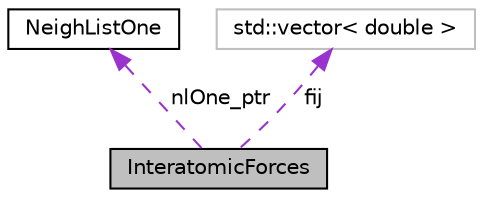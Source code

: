digraph "InteratomicForces"
{
  edge [fontname="Helvetica",fontsize="10",labelfontname="Helvetica",labelfontsize="10"];
  node [fontname="Helvetica",fontsize="10",shape=record];
  Node1 [label="InteratomicForces",height=0.2,width=0.4,color="black", fillcolor="grey75", style="filled", fontcolor="black"];
  Node2 -> Node1 [dir="back",color="darkorchid3",fontsize="10",style="dashed",label=" nlOne_ptr" ,fontname="Helvetica"];
  Node2 [label="NeighListOne",height=0.2,width=0.4,color="black", fillcolor="white", style="filled",URL="$structNeighListOne.html"];
  Node3 -> Node1 [dir="back",color="darkorchid3",fontsize="10",style="dashed",label=" fij" ,fontname="Helvetica"];
  Node3 [label="std::vector\< double \>",height=0.2,width=0.4,color="grey75", fillcolor="white", style="filled"];
}
